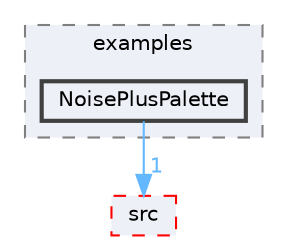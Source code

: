 digraph "FastLED/FastLED/examples/NoisePlusPalette"
{
 // LATEX_PDF_SIZE
  bgcolor="transparent";
  edge [fontname=Helvetica,fontsize=10,labelfontname=Helvetica,labelfontsize=10];
  node [fontname=Helvetica,fontsize=10,shape=box,height=0.2,width=0.4];
  compound=true
  subgraph clusterdir_999a185a1a47b3a763bb04a7a263eb0d {
    graph [ bgcolor="#edf0f7", pencolor="grey50", label="examples", fontname=Helvetica,fontsize=10 style="filled,dashed", URL="dir_999a185a1a47b3a763bb04a7a263eb0d.html",tooltip=""]
  dir_20d7b8d40be2c7189f28c8cb003c8b2d [label="NoisePlusPalette", fillcolor="#edf0f7", color="grey25", style="filled,bold", URL="dir_20d7b8d40be2c7189f28c8cb003c8b2d.html",tooltip=""];
  }
  dir_e6a3de723047763e6a27a3cab040759e [label="src", fillcolor="#edf0f7", color="red", style="filled,dashed", URL="dir_e6a3de723047763e6a27a3cab040759e.html",tooltip=""];
  dir_20d7b8d40be2c7189f28c8cb003c8b2d->dir_e6a3de723047763e6a27a3cab040759e [headlabel="1", labeldistance=1.5 headhref="dir_000056_000075.html" href="dir_000056_000075.html" color="steelblue1" fontcolor="steelblue1"];
}
